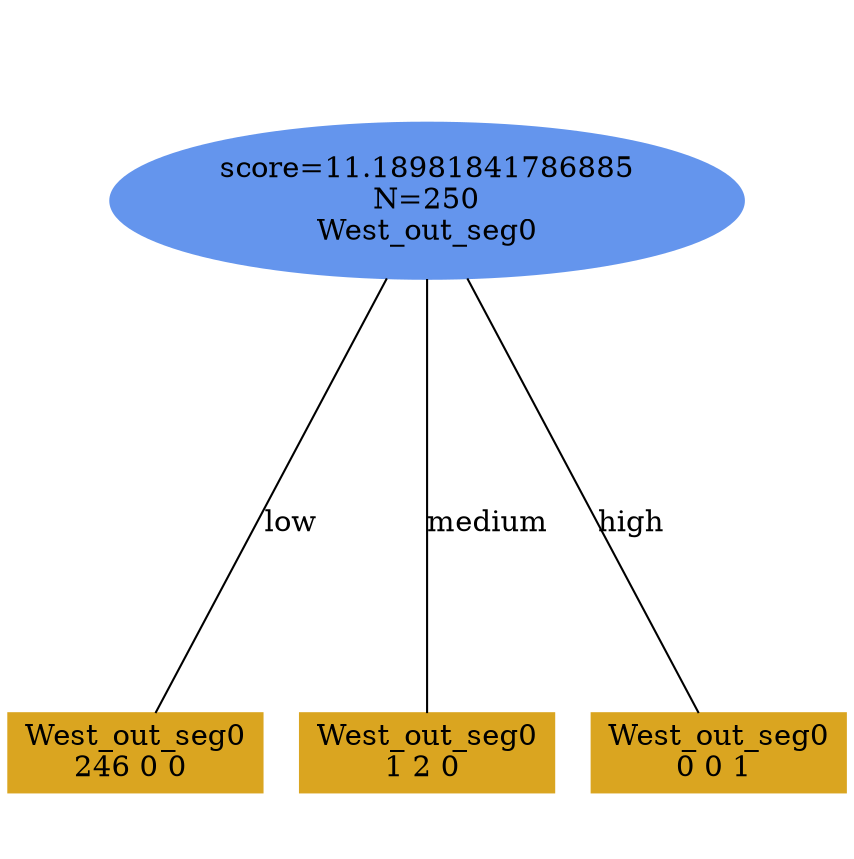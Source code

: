 digraph "DD" {
size = "7.5,10"
ratio=1.0;
center = true;
edge [dir = none];
{ rank = same; node [shape=ellipse, style=filled, color=cornflowerblue];"6350" [label="score=11.18981841786885\nN=250\nWest_out_seg0"];}
{ rank = same; node [shape=box, style=filled, color=goldenrod];"6351" [label="West_out_seg0\n246 0 0 "];}
{ rank = same; node [shape=box, style=filled, color=goldenrod];"6352" [label="West_out_seg0\n1 2 0 "];}
{ rank = same; node [shape=box, style=filled, color=goldenrod];"6353" [label="West_out_seg0\n0 0 1 "];}
"6350" -> "6351" [label = "low"];
"6350" -> "6352" [label = "medium"];
"6350" -> "6353" [label = "high"];

}